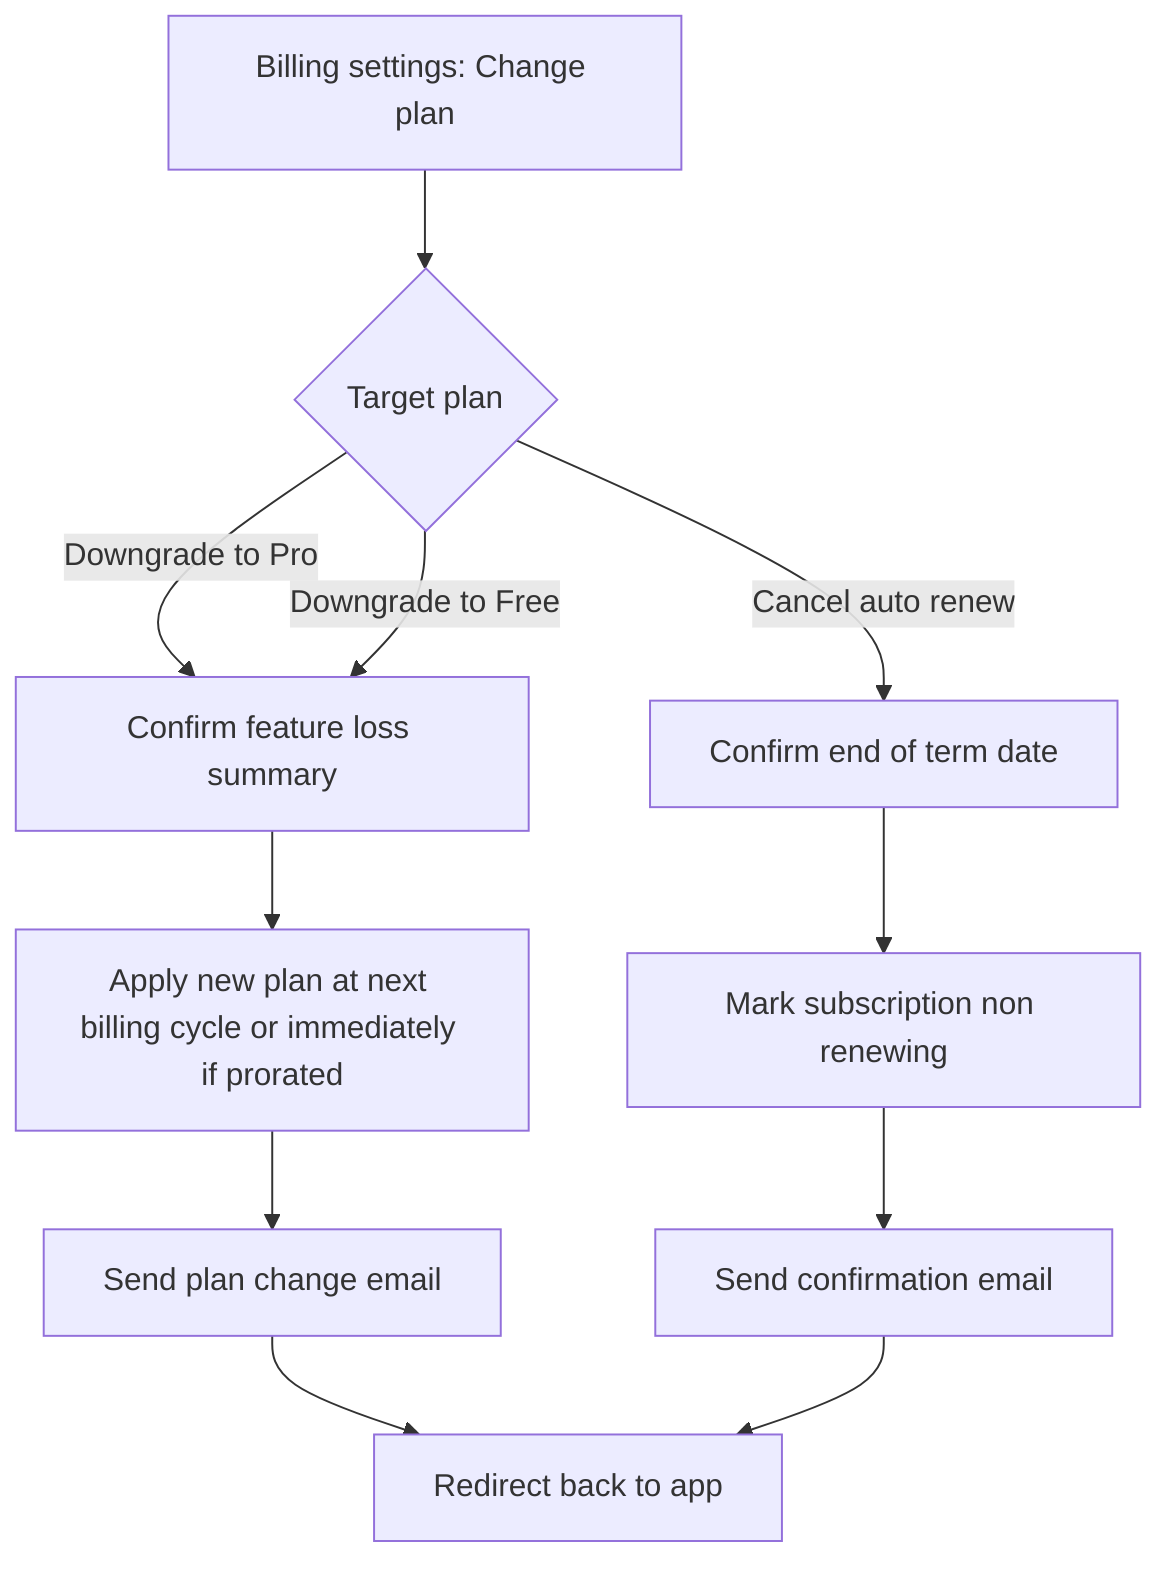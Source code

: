 flowchart TD
  A[Billing settings: Change plan] --> B{Target plan}
  B -- Downgrade to Pro --> C[Confirm feature loss summary]
  B -- Downgrade to Free --> C
  B -- Cancel auto renew --> D[Confirm end of term date]

  C --> E[Apply new plan at next billing cycle or immediately if prorated]
  E --> F[Send plan change email]
  F --> G[Redirect back to app]

  D --> H[Mark subscription non renewing]
  H --> I[Send confirmation email]
  I --> G[Redirect back to app]